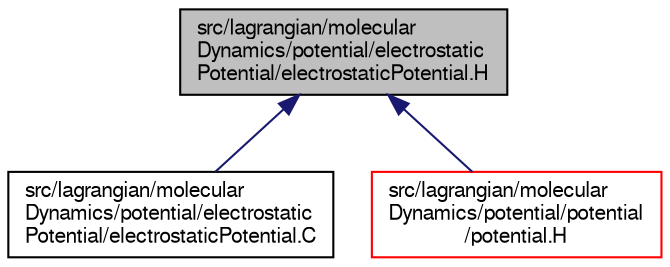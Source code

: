 digraph "src/lagrangian/molecularDynamics/potential/electrostaticPotential/electrostaticPotential.H"
{
  bgcolor="transparent";
  edge [fontname="FreeSans",fontsize="10",labelfontname="FreeSans",labelfontsize="10"];
  node [fontname="FreeSans",fontsize="10",shape=record];
  Node24 [label="src/lagrangian/molecular\lDynamics/potential/electrostatic\lPotential/electrostaticPotential.H",height=0.2,width=0.4,color="black", fillcolor="grey75", style="filled", fontcolor="black"];
  Node24 -> Node25 [dir="back",color="midnightblue",fontsize="10",style="solid",fontname="FreeSans"];
  Node25 [label="src/lagrangian/molecular\lDynamics/potential/electrostatic\lPotential/electrostaticPotential.C",height=0.2,width=0.4,color="black",URL="$a06470.html"];
  Node24 -> Node26 [dir="back",color="midnightblue",fontsize="10",style="solid",fontname="FreeSans"];
  Node26 [label="src/lagrangian/molecular\lDynamics/potential/potential\l/potential.H",height=0.2,width=0.4,color="red",URL="$a06584.html"];
}
